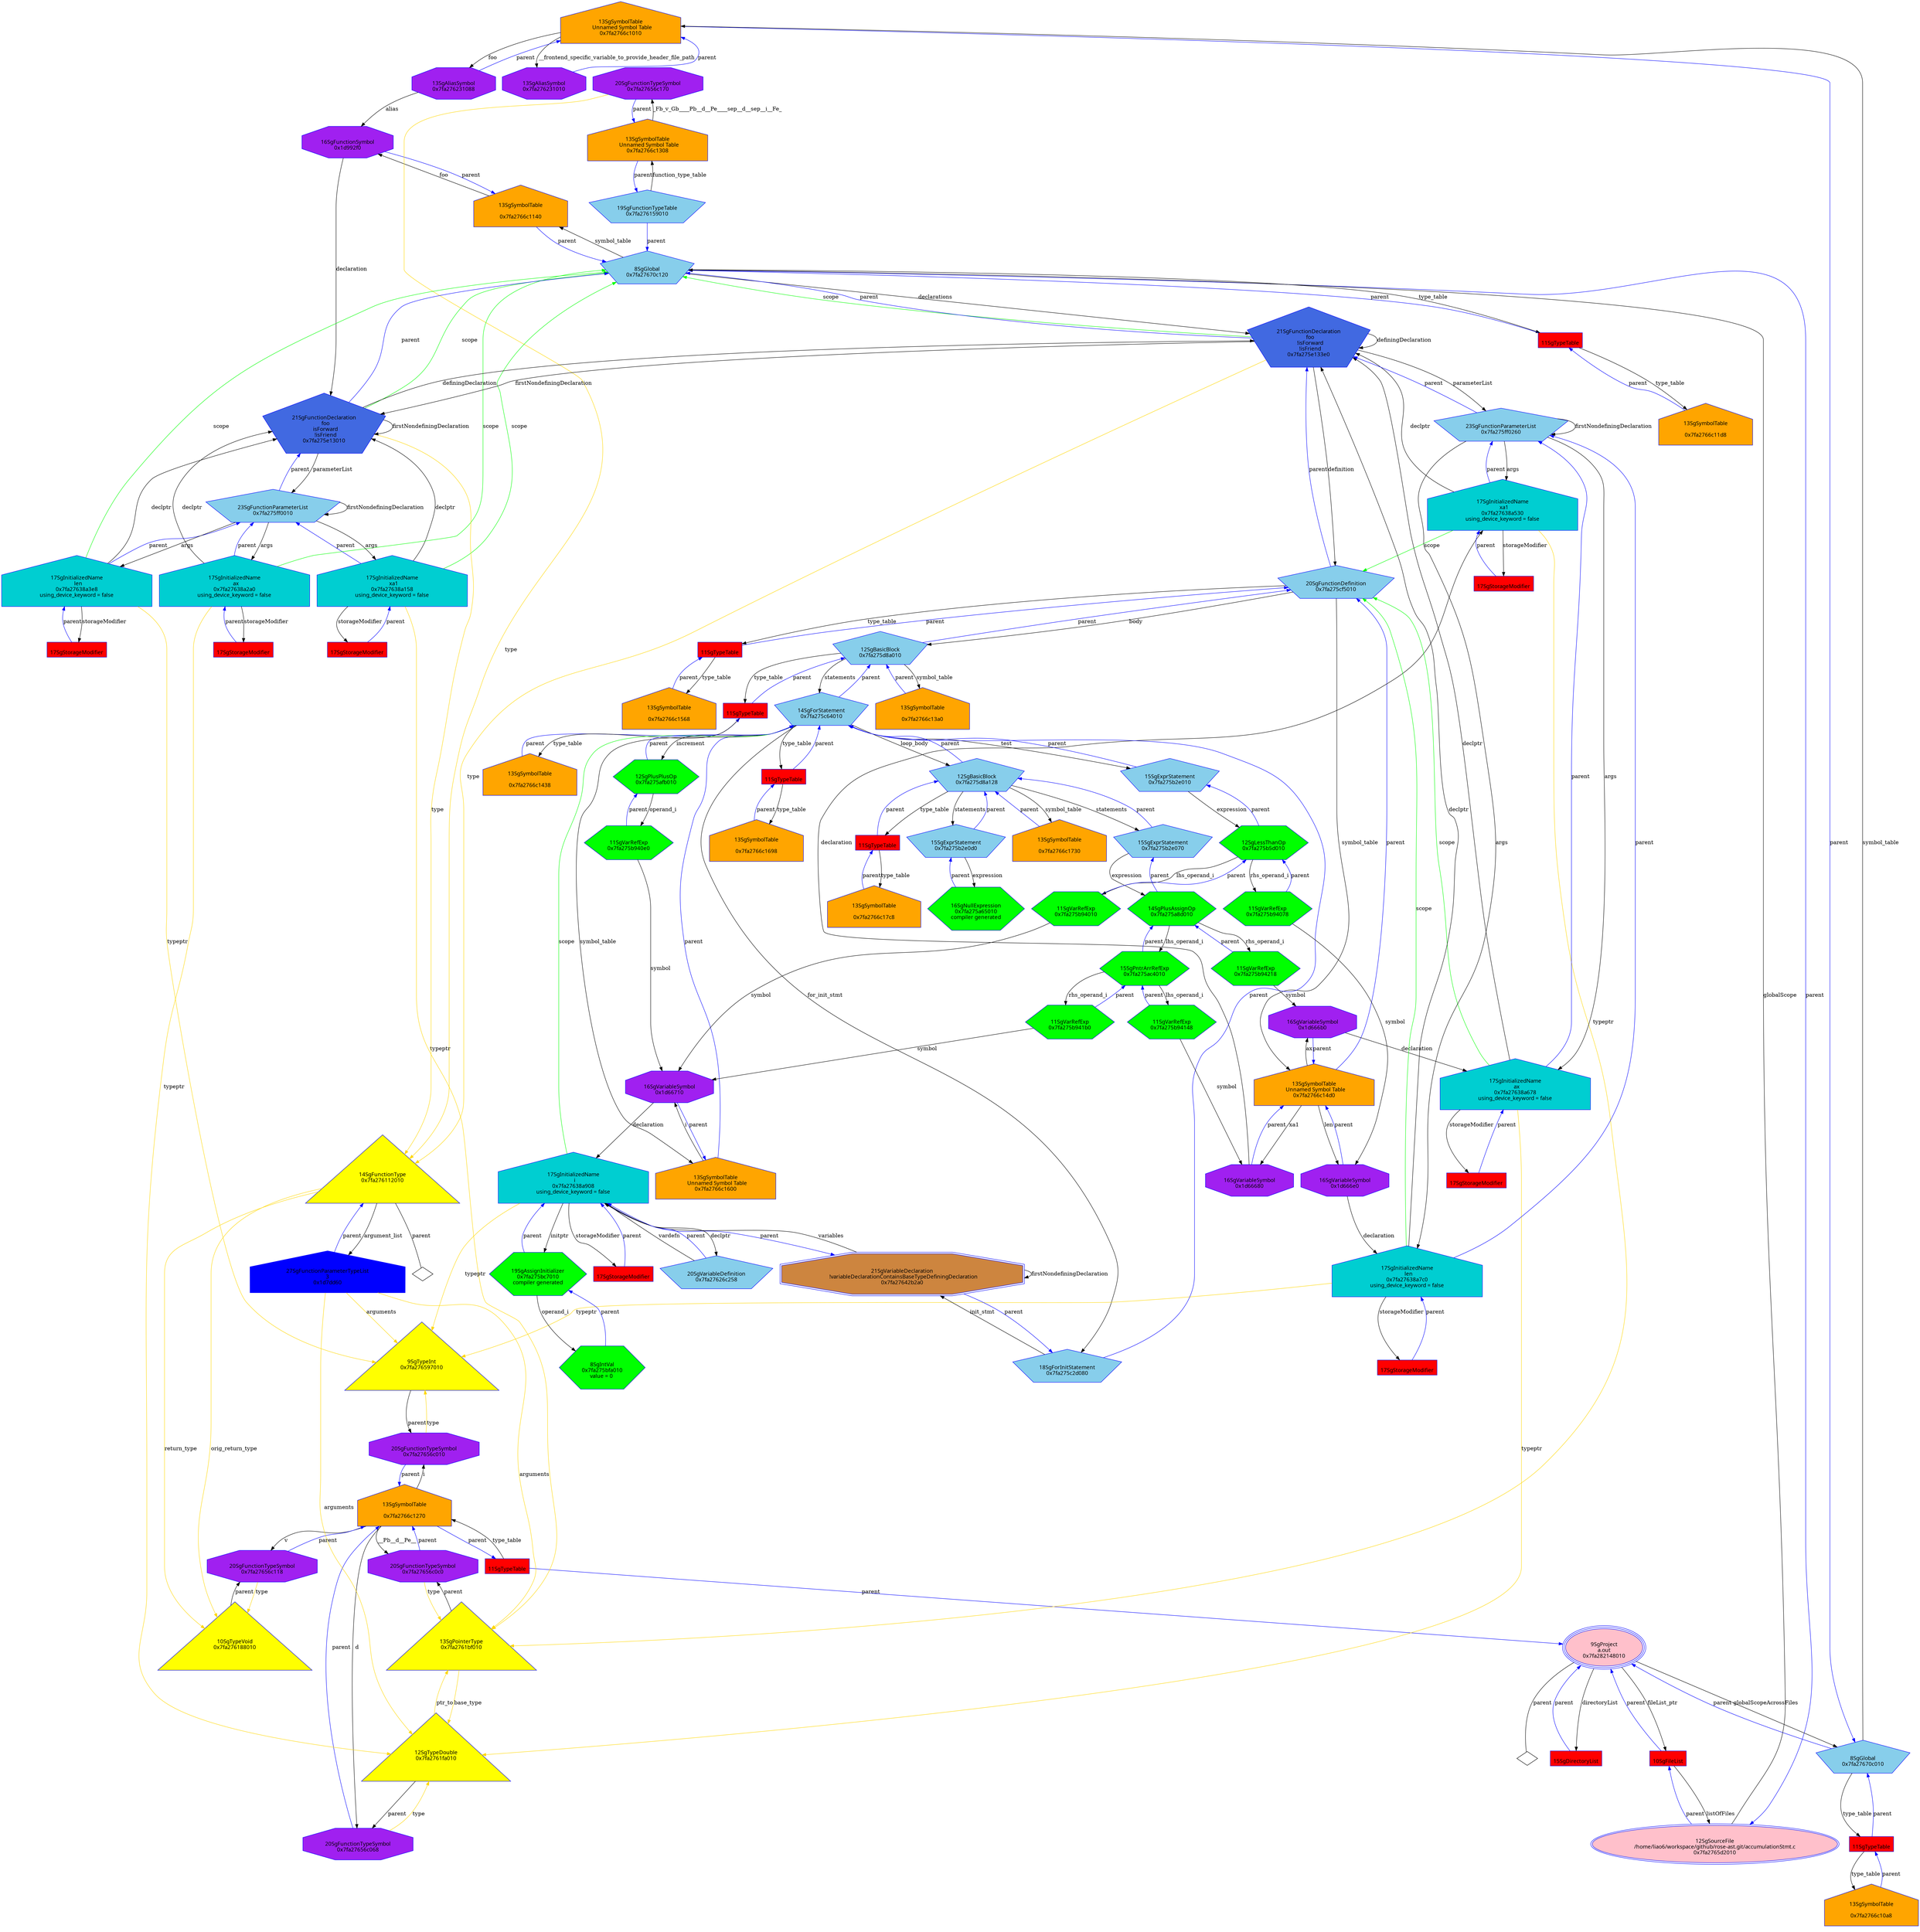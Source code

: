 digraph "GaccumulationStmt.c_WholeAST.dot" {
"0x7fa2766c1010"[label="\n13SgSymbolTable\n  Unnamed Symbol Table\n  0x7fa2766c1010  " shape=house,regular=0,URL="\N",tooltip="more info at \N",sides=5,peripheries=1,color="blue",fillcolor=orange,fontname="7x13bold",fontcolor=black,style=filled];
"0x7fa2766c1010" -> "0x7fa276231088"[label="foo" dir=forward ];
"0x7fa2766c1010" -> "0x7fa276231010"[label="__frontend_specific_variable_to_provide_header_file_path" dir=forward ];
"0x7fa2766c1010" -> "0x7fa27670c010"[label="parent" color="blue" dir=forward ];
"0x7fa2766c10a8"[label="\n13SgSymbolTable\n  \n  0x7fa2766c10a8  " shape=house,regular=0,URL="\N",tooltip="more info at \N",sides=5,peripheries=1,color="blue",fillcolor=orange,fontname="7x13bold",fontcolor=black,style=filled];
"0x7fa2766c10a8" -> "0x1cb88b0"[label="parent" color="blue" dir=forward ];
"0x7fa2766c1140"[label="\n13SgSymbolTable\n  \n  0x7fa2766c1140  " shape=house,regular=0,URL="\N",tooltip="more info at \N",sides=5,peripheries=1,color="blue",fillcolor=orange,fontname="7x13bold",fontcolor=black,style=filled];
"0x7fa2766c1140" -> "0x1d992f0"[label="foo" dir=forward ];
"0x7fa2766c1140" -> "0x7fa27670c120"[label="parent" color="blue" dir=forward ];
"0x7fa2766c11d8"[label="\n13SgSymbolTable\n  \n  0x7fa2766c11d8  " shape=house,regular=0,URL="\N",tooltip="more info at \N",sides=5,peripheries=1,color="blue",fillcolor=orange,fontname="7x13bold",fontcolor=black,style=filled];
"0x7fa2766c11d8" -> "0x1cb88d8"[label="parent" color="blue" dir=forward ];
"0x7fa2766c1270"[label="\n13SgSymbolTable\n  \n  0x7fa2766c1270  " shape=house,regular=0,URL="\N",tooltip="more info at \N",sides=5,peripheries=1,color="blue",fillcolor=orange,fontname="7x13bold",fontcolor=black,style=filled];
"0x7fa2766c1270" -> "0x7fa27656c118"[label="v" dir=forward ];
"0x7fa2766c1270" -> "0x7fa27656c0c0"[label="__Pb__d__Pe__" dir=forward ];
"0x7fa2766c1270" -> "0x7fa27656c068"[label="d" dir=forward ];
"0x7fa2766c1270" -> "0x7fa27656c010"[label="i" dir=forward ];
"0x7fa2766c1270" -> "0x1cb8900"[label="parent" color="blue" dir=forward ];
"0x7fa2766c1308"[label="\n13SgSymbolTable\n  Unnamed Symbol Table\n  0x7fa2766c1308  " shape=house,regular=0,URL="\N",tooltip="more info at \N",sides=5,peripheries=1,color="blue",fillcolor=orange,fontname="7x13bold",fontcolor=black,style=filled];
"0x7fa2766c1308" -> "0x7fa27656c170"[label="_Fb_v_Gb____Pb__d__Pe____sep__d__sep__i__Fe_" dir=forward ];
"0x7fa2766c1308" -> "0x7fa276159010"[label="parent" color="blue" dir=forward ];
"0x7fa2766c13a0"[label="\n13SgSymbolTable\n  \n  0x7fa2766c13a0  " shape=house,regular=0,URL="\N",tooltip="more info at \N",sides=5,peripheries=1,color="blue",fillcolor=orange,fontname="7x13bold",fontcolor=black,style=filled];
"0x7fa2766c13a0" -> "0x7fa275d8a010"[label="parent" color="blue" dir=forward ];
"0x7fa2766c1438"[label="\n13SgSymbolTable\n  \n  0x7fa2766c1438  " shape=house,regular=0,URL="\N",tooltip="more info at \N",sides=5,peripheries=1,color="blue",fillcolor=orange,fontname="7x13bold",fontcolor=black,style=filled];
"0x7fa2766c1438" -> "0x1cb8928"[label="parent" color="blue" dir=forward ];
"0x7fa2766c14d0"[label="\n13SgSymbolTable\n  Unnamed Symbol Table\n  0x7fa2766c14d0  " shape=house,regular=0,URL="\N",tooltip="more info at \N",sides=5,peripheries=1,color="blue",fillcolor=orange,fontname="7x13bold",fontcolor=black,style=filled];
"0x7fa2766c14d0" -> "0x1d666e0"[label="len" dir=forward ];
"0x7fa2766c14d0" -> "0x1d666b0"[label="ax" dir=forward ];
"0x7fa2766c14d0" -> "0x1d66680"[label="xa1" dir=forward ];
"0x7fa2766c14d0" -> "0x7fa275cf5010"[label="parent" color="blue" dir=forward ];
"0x7fa2766c1568"[label="\n13SgSymbolTable\n  \n  0x7fa2766c1568  " shape=house,regular=0,URL="\N",tooltip="more info at \N",sides=5,peripheries=1,color="blue",fillcolor=orange,fontname="7x13bold",fontcolor=black,style=filled];
"0x7fa2766c1568" -> "0x1cb8950"[label="parent" color="blue" dir=forward ];
"0x7fa2766c1600"[label="\n13SgSymbolTable\n  Unnamed Symbol Table\n  0x7fa2766c1600  " shape=house,regular=0,URL="\N",tooltip="more info at \N",sides=5,peripheries=1,color="blue",fillcolor=orange,fontname="7x13bold",fontcolor=black,style=filled];
"0x7fa2766c1600" -> "0x1d66710"[label="i" dir=forward ];
"0x7fa2766c1600" -> "0x7fa275c64010"[label="parent" color="blue" dir=forward ];
"0x7fa2766c1698"[label="\n13SgSymbolTable\n  \n  0x7fa2766c1698  " shape=house,regular=0,URL="\N",tooltip="more info at \N",sides=5,peripheries=1,color="blue",fillcolor=orange,fontname="7x13bold",fontcolor=black,style=filled];
"0x7fa2766c1698" -> "0x1cb8978"[label="parent" color="blue" dir=forward ];
"0x7fa2766c1730"[label="\n13SgSymbolTable\n  \n  0x7fa2766c1730  " shape=house,regular=0,URL="\N",tooltip="more info at \N",sides=5,peripheries=1,color="blue",fillcolor=orange,fontname="7x13bold",fontcolor=black,style=filled];
"0x7fa2766c1730" -> "0x7fa275d8a128"[label="parent" color="blue" dir=forward ];
"0x7fa2766c17c8"[label="\n13SgSymbolTable\n  \n  0x7fa2766c17c8  " shape=house,regular=0,URL="\N",tooltip="more info at \N",sides=5,peripheries=1,color="blue",fillcolor=orange,fontname="7x13bold",fontcolor=black,style=filled];
"0x7fa2766c17c8" -> "0x1cb89a0"[label="parent" color="blue" dir=forward ];
"0x1d52de8"[label="\n17SgStorageModifier" shape=polygon,regular=0,URL="\N",tooltip="more info at \N",sides=4,peripheries=1,color="blue",fillcolor=red,fontname="7x13bold",fontcolor=black,style=filled];
"0x1d52de8" -> "0x7fa27638a158"[label="parent" color="blue" dir=forward ];
"0x1d52e10"[label="\n17SgStorageModifier" shape=polygon,regular=0,URL="\N",tooltip="more info at \N",sides=4,peripheries=1,color="blue",fillcolor=red,fontname="7x13bold",fontcolor=black,style=filled];
"0x1d52e10" -> "0x7fa27638a2a0"[label="parent" color="blue" dir=forward ];
"0x1d52e38"[label="\n17SgStorageModifier" shape=polygon,regular=0,URL="\N",tooltip="more info at \N",sides=4,peripheries=1,color="blue",fillcolor=red,fontname="7x13bold",fontcolor=black,style=filled];
"0x1d52e38" -> "0x7fa27638a3e8"[label="parent" color="blue" dir=forward ];
"0x1d52e60"[label="\n17SgStorageModifier" shape=polygon,regular=0,URL="\N",tooltip="more info at \N",sides=4,peripheries=1,color="blue",fillcolor=red,fontname="7x13bold",fontcolor=black,style=filled];
"0x1d52e60" -> "0x7fa27638a530"[label="parent" color="blue" dir=forward ];
"0x1d52e88"[label="\n17SgStorageModifier" shape=polygon,regular=0,URL="\N",tooltip="more info at \N",sides=4,peripheries=1,color="blue",fillcolor=red,fontname="7x13bold",fontcolor=black,style=filled];
"0x1d52e88" -> "0x7fa27638a678"[label="parent" color="blue" dir=forward ];
"0x1d52eb0"[label="\n17SgStorageModifier" shape=polygon,regular=0,URL="\N",tooltip="more info at \N",sides=4,peripheries=1,color="blue",fillcolor=red,fontname="7x13bold",fontcolor=black,style=filled];
"0x1d52eb0" -> "0x7fa27638a7c0"[label="parent" color="blue" dir=forward ];
"0x1d52ed8"[label="\n17SgStorageModifier" shape=polygon,regular=0,URL="\N",tooltip="more info at \N",sides=4,peripheries=1,color="blue",fillcolor=red,fontname="7x13bold",fontcolor=black,style=filled];
"0x1d52ed8" -> "0x7fa27638a908"[label="parent" color="blue" dir=forward ];
"0x7fa2765d2010"[label="\n12SgSourceFile\n  /home/liao6/workspace/github/rose-ast.git/accumulationStmt.c  \n  0x7fa2765d2010  " shape=ellipse,regular=0,URL="\N",tooltip="more info at \N",sides=5,peripheries=2,color="blue",fillcolor=pink,fontname="7x13bold",fontcolor=black,style=filled];
"0x7fa2765d2010" -> "0x7fa27670c120"[label="globalScope" dir=forward ];
"0x7fa2765d2010" -> "0x1c7df10"[label="parent" color="blue" dir=forward ];
"0x1c7df10"[label="\n10SgFileList" shape=polygon,regular=0,URL="\N",tooltip="more info at \N",sides=4,peripheries=1,color="blue",fillcolor=red,fontname="7x13bold",fontcolor=black,style=filled];
"0x1c7df10" -> "0x7fa2765d2010"[label="listOfFiles" dir=forward ];
"0x1c7df10" -> "0x7fa282148010"[label="parent" color="blue" dir=forward ];
"0x1c9d320"[label="\n15SgDirectoryList" shape=polygon,regular=0,URL="\N",tooltip="more info at \N",sides=4,peripheries=1,color="blue",fillcolor=red,fontname="7x13bold",fontcolor=black,style=filled];
"0x1c9d320" -> "0x7fa282148010"[label="parent" color="blue" dir=forward ];
"0x7fa282148010"[label="\n9SgProject\n  a.out  \n  0x7fa282148010  " shape=ellipse,regular=0,URL="\N",tooltip="more info at \N",sides=5,peripheries=3,color="blue",fillcolor=pink,fontname="7x13bold",fontcolor=black,style=filled];
"0x7fa282148010" -> "0x1c7df10"[label="fileList_ptr" dir=forward ];
"0x7fa282148010" -> "0x1c9d320"[label="directoryList" dir=forward ];
"0x7fa282148010" -> "0x7fa27670c010"[label="globalScopeAcrossFiles" dir=forward ];
"0x7fa282148010" -> "0x7fa282148010__parent__null"[label="parent" dir=none ];
"0x7fa282148010__parent__null"[label="" shape=diamond ];
"0x1d7dd60"[label="\n27SgFunctionParameterTypeList\n  3  \n  0x1d7dd60  " shape=house,regular=0,URL="\N",tooltip="more info at \N",sides=5,peripheries=1,color="blue",fillcolor=blue,fontname="7x13bold",fontcolor=black,style=filled];
"0x1d7dd60" -> "0x7fa2761bf010"[label="arguments" color="gold1" dir=forward ];
"0x1d7dd60" -> "0x7fa2761fa010"[label="arguments" color="gold1" dir=forward ];
"0x1d7dd60" -> "0x7fa276597010"[label="arguments" color="gold1" dir=forward ];
"0x1d7dd60" -> "0x7fa276112010"[label="parent" color="blue" dir=forward ];
"0x1cb88b0"[label="\n11SgTypeTable" shape=polygon,regular=0,URL="\N",tooltip="more info at \N",sides=4,peripheries=1,color="blue",fillcolor=red,fontname="7x13bold",fontcolor=black,style=filled];
"0x1cb88b0" -> "0x7fa2766c10a8"[label="type_table" dir=forward ];
"0x1cb88b0" -> "0x7fa27670c010"[label="parent" color="blue" dir=forward ];
"0x1cb88d8"[label="\n11SgTypeTable" shape=polygon,regular=0,URL="\N",tooltip="more info at \N",sides=4,peripheries=1,color="blue",fillcolor=red,fontname="7x13bold",fontcolor=black,style=filled];
"0x1cb88d8" -> "0x7fa2766c11d8"[label="type_table" dir=forward ];
"0x1cb88d8" -> "0x7fa27670c120"[label="parent" color="blue" dir=forward ];
"0x1cb8900"[label="\n11SgTypeTable" shape=polygon,regular=0,URL="\N",tooltip="more info at \N",sides=4,peripheries=1,color="blue",fillcolor=red,fontname="7x13bold",fontcolor=black,style=filled];
"0x1cb8900" -> "0x7fa2766c1270"[label="type_table" dir=forward ];
"0x1cb8900" -> "0x7fa282148010"[label="parent" color="blue" dir=forward ];
"0x1cb8928"[label="\n11SgTypeTable" shape=polygon,regular=0,URL="\N",tooltip="more info at \N",sides=4,peripheries=1,color="blue",fillcolor=red,fontname="7x13bold",fontcolor=black,style=filled];
"0x1cb8928" -> "0x7fa2766c1438"[label="type_table" dir=forward ];
"0x1cb8928" -> "0x7fa275d8a010"[label="parent" color="blue" dir=forward ];
"0x1cb8950"[label="\n11SgTypeTable" shape=polygon,regular=0,URL="\N",tooltip="more info at \N",sides=4,peripheries=1,color="blue",fillcolor=red,fontname="7x13bold",fontcolor=black,style=filled];
"0x1cb8950" -> "0x7fa2766c1568"[label="type_table" dir=forward ];
"0x1cb8950" -> "0x7fa275cf5010"[label="parent" color="blue" dir=forward ];
"0x1cb8978"[label="\n11SgTypeTable" shape=polygon,regular=0,URL="\N",tooltip="more info at \N",sides=4,peripheries=1,color="blue",fillcolor=red,fontname="7x13bold",fontcolor=black,style=filled];
"0x1cb8978" -> "0x7fa2766c1698"[label="type_table" dir=forward ];
"0x1cb8978" -> "0x7fa275c64010"[label="parent" color="blue" dir=forward ];
"0x1cb89a0"[label="\n11SgTypeTable" shape=polygon,regular=0,URL="\N",tooltip="more info at \N",sides=4,peripheries=1,color="blue",fillcolor=red,fontname="7x13bold",fontcolor=black,style=filled];
"0x1cb89a0" -> "0x7fa2766c17c8"[label="type_table" dir=forward ];
"0x1cb89a0" -> "0x7fa275d8a128"[label="parent" color="blue" dir=forward ];
"0x7fa276597010"[label="\n9SgTypeInt\n  0x7fa276597010  \n   \n   " shape=polygon,regular=0,URL="\N",tooltip="more info at \N",sides=3,peripheries=1,color="blue",fillcolor=yellow,fontname="7x13bold",fontcolor=black,style=filled];
"0x7fa276597010" -> "0x7fa27656c010"[label="parent" dir=forward ];
"0x7fa276188010"[label="\n10SgTypeVoid\n  0x7fa276188010  \n   \n   " shape=polygon,regular=0,URL="\N",tooltip="more info at \N",sides=3,peripheries=1,color="blue",fillcolor=yellow,fontname="7x13bold",fontcolor=black,style=filled];
"0x7fa276188010" -> "0x7fa27656c118"[label="parent" dir=forward ];
"0x7fa2761fa010"[label="\n12SgTypeDouble\n  0x7fa2761fa010  \n   \n   " shape=polygon,regular=0,URL="\N",tooltip="more info at \N",sides=3,peripheries=1,color="blue",fillcolor=yellow,fontname="7x13bold",fontcolor=black,style=filled];
"0x7fa2761fa010" -> "0x7fa2761bf010"[label="ptr_to" color="gold1" dir=forward ];
"0x7fa2761fa010" -> "0x7fa27656c068"[label="parent" dir=forward ];
"0x7fa276112010"[label="\n14SgFunctionType\n  0x7fa276112010  \n   \n   " shape=polygon,regular=0,URL="\N",tooltip="more info at \N",sides=3,peripheries=1,color="blue",fillcolor=yellow,fontname="7x13bold",fontcolor=black,style=filled];
"0x7fa276112010" -> "0x7fa276188010"[label="return_type" color="gold1" dir=forward ];
"0x7fa276112010" -> "0x7fa276188010"[label="orig_return_type" color="gold1" dir=forward ];
"0x7fa276112010" -> "0x1d7dd60"[label="argument_list" dir=forward ];
"0x7fa276112010" -> "0x7fa276112010__parent__null"[label="parent" dir=none ];
"0x7fa276112010__parent__null"[label="" shape=diamond ];
"0x7fa2761bf010"[label="\n13SgPointerType\n  0x7fa2761bf010  \n   \n   " shape=polygon,regular=0,URL="\N",tooltip="more info at \N",sides=3,peripheries=1,color="blue",fillcolor=yellow,fontname="7x13bold",fontcolor=black,style=filled];
"0x7fa2761bf010" -> "0x7fa2761fa010"[label="base_type" color="gold1" dir=forward ];
"0x7fa2761bf010" -> "0x7fa27656c0c0"[label="parent" dir=forward ];
"0x7fa275c64010"[label="\n14SgForStatement\n  0x7fa275c64010  " shape=polygon,regular=0,URL="\N",tooltip="more info at \N",sides=5,peripheries=1,color="blue",fillcolor=skyblue,fontname="7x13bold",fontcolor=black,style=filled];
"0x7fa275c64010" -> "0x7fa275c2d080"[label="for_init_stmt" dir=forward ];
"0x7fa275c64010" -> "0x7fa275b2e010"[label="test" dir=forward ];
"0x7fa275c64010" -> "0x7fa275afb010"[label="increment" dir=forward ];
"0x7fa275c64010" -> "0x7fa275d8a128"[label="loop_body" dir=forward ];
"0x7fa275c64010" -> "0x7fa2766c1600"[label="symbol_table" dir=forward ];
"0x7fa275c64010" -> "0x1cb8978"[label="type_table" dir=forward ];
"0x7fa275c64010" -> "0x7fa275d8a010"[label="parent" color="blue" dir=forward ];
"0x7fa275c2d080"[label="\n18SgForInitStatement\n  0x7fa275c2d080  " shape=polygon,regular=0,URL="\N",tooltip="more info at \N",sides=5,peripheries=1,color="blue",fillcolor=skyblue,fontname="7x13bold",fontcolor=black,style=filled];
"0x7fa275c2d080" -> "0x7fa27642b2a0"[label="init_stmt" dir=forward ];
"0x7fa275c2d080" -> "0x7fa275c64010"[label="parent" color="blue" dir=forward ];
"0x7fa275ff0010"[label="\n23SgFunctionParameterList\n  0x7fa275ff0010  " shape=polygon,regular=0,URL="\N",tooltip="more info at \N",sides=5,peripheries=1,color="blue",fillcolor=skyblue,fontname="7x13bold",fontcolor=black,style=filled];
"0x7fa275ff0010" -> "0x7fa27638a158"[label="args" dir=forward ];
"0x7fa275ff0010" -> "0x7fa27638a2a0"[label="args" dir=forward ];
"0x7fa275ff0010" -> "0x7fa27638a3e8"[label="args" dir=forward ];
"0x7fa275ff0010" -> "0x7fa275ff0010"[label="firstNondefiningDeclaration" dir=forward ];
"0x7fa275ff0010" -> "0x7fa275e13010"[label="parent" color="blue" dir=forward ];
"0x7fa275ff0260"[label="\n23SgFunctionParameterList\n  0x7fa275ff0260  " shape=polygon,regular=0,URL="\N",tooltip="more info at \N",sides=5,peripheries=1,color="blue",fillcolor=skyblue,fontname="7x13bold",fontcolor=black,style=filled];
"0x7fa275ff0260" -> "0x7fa27638a530"[label="args" dir=forward ];
"0x7fa275ff0260" -> "0x7fa27638a678"[label="args" dir=forward ];
"0x7fa275ff0260" -> "0x7fa27638a7c0"[label="args" dir=forward ];
"0x7fa275ff0260" -> "0x7fa275ff0260"[label="firstNondefiningDeclaration" dir=forward ];
"0x7fa275ff0260" -> "0x7fa275e133e0"[label="parent" color="blue" dir=forward ];
"0x7fa275d8a010"[label="\n12SgBasicBlock\n  0x7fa275d8a010  " shape=polygon,regular=0,URL="\N",tooltip="more info at \N",sides=5,peripheries=1,color="blue",fillcolor=skyblue,fontname="7x13bold",fontcolor=black,style=filled];
"0x7fa275d8a010" -> "0x7fa275c64010"[label="statements" dir=forward ];
"0x7fa275d8a010" -> "0x7fa2766c13a0"[label="symbol_table" dir=forward ];
"0x7fa275d8a010" -> "0x1cb8928"[label="type_table" dir=forward ];
"0x7fa275d8a010" -> "0x7fa275cf5010"[label="parent" color="blue" dir=forward ];
"0x7fa275d8a128"[label="\n12SgBasicBlock\n  0x7fa275d8a128  " shape=polygon,regular=0,URL="\N",tooltip="more info at \N",sides=5,peripheries=1,color="blue",fillcolor=skyblue,fontname="7x13bold",fontcolor=black,style=filled];
"0x7fa275d8a128" -> "0x7fa275b2e070"[label="statements" dir=forward ];
"0x7fa275d8a128" -> "0x7fa275b2e0d0"[label="statements" dir=forward ];
"0x7fa275d8a128" -> "0x7fa2766c1730"[label="symbol_table" dir=forward ];
"0x7fa275d8a128" -> "0x1cb89a0"[label="type_table" dir=forward ];
"0x7fa275d8a128" -> "0x7fa275c64010"[label="parent" color="blue" dir=forward ];
"0x7fa27670c010"[label="\n8SgGlobal\n  0x7fa27670c010  " shape=polygon,regular=0,URL="\N",tooltip="more info at \N",sides=5,peripheries=1,color="blue",fillcolor=skyblue,fontname="7x13bold",fontcolor=black,style=filled];
"0x7fa27670c010" -> "0x7fa2766c1010"[label="symbol_table" dir=forward ];
"0x7fa27670c010" -> "0x1cb88b0"[label="type_table" dir=forward ];
"0x7fa27670c010" -> "0x7fa282148010"[label="parent" color="blue" dir=forward ];
"0x7fa27670c120"[label="\n8SgGlobal\n  0x7fa27670c120  " shape=polygon,regular=0,URL="\N",tooltip="more info at \N",sides=5,peripheries=1,color="blue",fillcolor=skyblue,fontname="7x13bold",fontcolor=black,style=filled];
"0x7fa27670c120" -> "0x7fa275e133e0"[label="declarations" dir=forward ];
"0x7fa27670c120" -> "0x7fa2766c1140"[label="symbol_table" dir=forward ];
"0x7fa27670c120" -> "0x1cb88d8"[label="type_table" dir=forward ];
"0x7fa27670c120" -> "0x7fa2765d2010"[label="parent" color="blue" dir=forward ];
"0x7fa27626c258"[label="\n20SgVariableDefinition\n  0x7fa27626c258  " shape=polygon,regular=0,URL="\N",tooltip="more info at \N",sides=5,peripheries=1,color="blue",fillcolor=skyblue,fontname="7x13bold",fontcolor=black,style=filled];
"0x7fa27626c258" -> "0x7fa27638a908"[label="vardefn" dir=forward ];
"0x7fa27626c258" -> "0x7fa27638a908"[label="parent" color="blue" dir=forward ];
"0x7fa276159010"[label="\n19SgFunctionTypeTable\n  0x7fa276159010  " shape=polygon,regular=0,URL="\N",tooltip="more info at \N",sides=5,peripheries=1,color="blue",fillcolor=skyblue,fontname="7x13bold",fontcolor=black,style=filled];
"0x7fa276159010" -> "0x7fa2766c1308"[label="function_type_table" dir=forward ];
"0x7fa276159010" -> "0x7fa27670c120"[label="parent" color="blue" dir=forward ];
"0x7fa275b2e010"[label="\n15SgExprStatement\n  0x7fa275b2e010  " shape=polygon,regular=0,URL="\N",tooltip="more info at \N",sides=5,peripheries=1,color="blue",fillcolor=skyblue,fontname="7x13bold",fontcolor=black,style=filled];
"0x7fa275b2e010" -> "0x7fa275b5d010"[label="expression" dir=forward ];
"0x7fa275b2e010" -> "0x7fa275c64010"[label="parent" color="blue" dir=forward ];
"0x7fa275b2e070"[label="\n15SgExprStatement\n  0x7fa275b2e070  " shape=polygon,regular=0,URL="\N",tooltip="more info at \N",sides=5,peripheries=1,color="blue",fillcolor=skyblue,fontname="7x13bold",fontcolor=black,style=filled];
"0x7fa275b2e070" -> "0x7fa275a8d010"[label="expression" dir=forward ];
"0x7fa275b2e070" -> "0x7fa275d8a128"[label="parent" color="blue" dir=forward ];
"0x7fa275b2e0d0"[label="\n15SgExprStatement\n  0x7fa275b2e0d0  " shape=polygon,regular=0,URL="\N",tooltip="more info at \N",sides=5,peripheries=1,color="blue",fillcolor=skyblue,fontname="7x13bold",fontcolor=black,style=filled];
"0x7fa275b2e0d0" -> "0x7fa275a65010"[label="expression" dir=forward ];
"0x7fa275b2e0d0" -> "0x7fa275d8a128"[label="parent" color="blue" dir=forward ];
"0x7fa27642b2a0"[label="\n21SgVariableDeclaration\n  !variableDeclarationContainsBaseTypeDefiningDeclaration\n  0x7fa27642b2a0  " shape=polygon,regular=0,URL="\N",tooltip="more info at \N",sides=8,peripheries=2,color="blue",fillcolor=peru,fontname="7x13bold",fontcolor=black,style=filled];
"0x7fa27642b2a0" -> "0x7fa27638a908"[label="variables" dir=forward ];
"0x7fa27642b2a0" -> "0x7fa27642b2a0"[label="firstNondefiningDeclaration" dir=forward ];
"0x7fa27642b2a0" -> "0x7fa275c2d080"[label="parent" color="blue" dir=forward ];
"0x7fa275cf5010"[label="\n20SgFunctionDefinition\n  0x7fa275cf5010  " shape=polygon,regular=0,URL="\N",tooltip="more info at \N",sides=5,peripheries=1,color="blue",fillcolor=skyblue,fontname="7x13bold",fontcolor=black,style=filled];
"0x7fa275cf5010" -> "0x7fa275d8a010"[label="body" dir=forward ];
"0x7fa275cf5010" -> "0x7fa2766c14d0"[label="symbol_table" dir=forward ];
"0x7fa275cf5010" -> "0x1cb8950"[label="type_table" dir=forward ];
"0x7fa275cf5010" -> "0x7fa275e133e0"[label="parent" color="blue" dir=forward ];
"0x7fa275e13010"[label="\n21SgFunctionDeclaration\n  foo\n  isForward\n  !isFriend\n  0x7fa275e13010  " shape=polygon,regular=0,URL="\N",tooltip="more info at \N",sides=5,peripheries=1,color="blue",fillcolor=royalblue,fontname="7x13bold",fontcolor=black,style=filled];
"0x7fa275e13010" -> "0x7fa275ff0010"[label="parameterList" dir=forward ];
"0x7fa275e13010" -> "0x7fa276112010"[label="type" color="gold1" dir=forward ];
"0x7fa275e13010" -> "0x7fa27670c120"[label="scope" color="green" dir=forward ];
"0x7fa275e13010" -> "0x7fa275e133e0"[label="definingDeclaration" dir=forward ];
"0x7fa275e13010" -> "0x7fa275e13010"[label="firstNondefiningDeclaration" dir=forward ];
"0x7fa275e13010" -> "0x7fa27670c120"[label="parent" color="blue" dir=forward ];
"0x7fa275e133e0"[label="\n21SgFunctionDeclaration\n  foo\n  !isForward\n  !isFriend\n  0x7fa275e133e0  " shape=polygon,regular=0,URL="\N",tooltip="more info at \N",sides=5,peripheries=1,color="blue",fillcolor=royalblue,fontname="7x13bold",fontcolor=black,style=filled];
"0x7fa275e133e0" -> "0x7fa275ff0260"[label="parameterList" dir=forward ];
"0x7fa275e133e0" -> "0x7fa276112010"[label="type" color="gold1" dir=forward ];
"0x7fa275e133e0" -> "0x7fa275cf5010"[label="definition" dir=forward ];
"0x7fa275e133e0" -> "0x7fa27670c120"[label="scope" color="green" dir=forward ];
"0x7fa275e133e0" -> "0x7fa275e133e0"[label="definingDeclaration" dir=forward ];
"0x7fa275e133e0" -> "0x7fa275e13010"[label="firstNondefiningDeclaration" dir=forward ];
"0x7fa275e133e0" -> "0x7fa27670c120"[label="parent" color="blue" dir=forward ];
"0x7fa275b94010"[label="\n11SgVarRefExp\n  0x7fa275b94010  " shape=polygon,regular=0,URL="\N",tooltip="more info at \N",sides=6,peripheries=1,color="blue",fillcolor=green,fontname="7x13bold",fontcolor=black,style=filled];
"0x7fa275b94010" -> "0x1d66710"[label="symbol" dir=forward ];
"0x7fa275b94010" -> "0x7fa275b5d010"[label="parent" color="blue" dir=forward ];
"0x7fa275b94078"[label="\n11SgVarRefExp\n  0x7fa275b94078  " shape=polygon,regular=0,URL="\N",tooltip="more info at \N",sides=6,peripheries=1,color="blue",fillcolor=green,fontname="7x13bold",fontcolor=black,style=filled];
"0x7fa275b94078" -> "0x1d666e0"[label="symbol" dir=forward ];
"0x7fa275b94078" -> "0x7fa275b5d010"[label="parent" color="blue" dir=forward ];
"0x7fa275b940e0"[label="\n11SgVarRefExp\n  0x7fa275b940e0  " shape=polygon,regular=0,URL="\N",tooltip="more info at \N",sides=6,peripheries=1,color="blue",fillcolor=green,fontname="7x13bold",fontcolor=black,style=filled];
"0x7fa275b940e0" -> "0x1d66710"[label="symbol" dir=forward ];
"0x7fa275b940e0" -> "0x7fa275afb010"[label="parent" color="blue" dir=forward ];
"0x7fa275b94148"[label="\n11SgVarRefExp\n  0x7fa275b94148  " shape=polygon,regular=0,URL="\N",tooltip="more info at \N",sides=6,peripheries=1,color="blue",fillcolor=green,fontname="7x13bold",fontcolor=black,style=filled];
"0x7fa275b94148" -> "0x1d66680"[label="symbol" dir=forward ];
"0x7fa275b94148" -> "0x7fa275ac4010"[label="parent" color="blue" dir=forward ];
"0x7fa275b941b0"[label="\n11SgVarRefExp\n  0x7fa275b941b0  " shape=polygon,regular=0,URL="\N",tooltip="more info at \N",sides=6,peripheries=1,color="blue",fillcolor=green,fontname="7x13bold",fontcolor=black,style=filled];
"0x7fa275b941b0" -> "0x1d66710"[label="symbol" dir=forward ];
"0x7fa275b941b0" -> "0x7fa275ac4010"[label="parent" color="blue" dir=forward ];
"0x7fa275b94218"[label="\n11SgVarRefExp\n  0x7fa275b94218  " shape=polygon,regular=0,URL="\N",tooltip="more info at \N",sides=6,peripheries=1,color="blue",fillcolor=green,fontname="7x13bold",fontcolor=black,style=filled];
"0x7fa275b94218" -> "0x1d666b0"[label="symbol" dir=forward ];
"0x7fa275b94218" -> "0x7fa275a8d010"[label="parent" color="blue" dir=forward ];
"0x7fa275bc7010"[label="\n19SgAssignInitializer\n  0x7fa275bc7010  \n compiler generated " shape=polygon,regular=0,URL="\N",tooltip="more info at \N",sides=6,peripheries=1,color="blue",fillcolor=green,fontname="7x13bold",fontcolor=black,style=filled];
"0x7fa275bc7010" -> "0x7fa275bfa010"[label="operand_i" dir=forward ];
"0x7fa275bc7010" -> "0x7fa27638a908"[label="parent" color="blue" dir=forward ];
"0x7fa275afb010"[label="\n12SgPlusPlusOp\n  0x7fa275afb010  " shape=polygon,regular=0,URL="\N",tooltip="more info at \N",sides=6,peripheries=1,color="blue",fillcolor=green,fontname="7x13bold",fontcolor=black,style=filled];
"0x7fa275afb010" -> "0x7fa275b940e0"[label="operand_i" dir=forward ];
"0x7fa275afb010" -> "0x7fa275c64010"[label="parent" color="blue" dir=forward ];
"0x7fa275b5d010"[label="\n12SgLessThanOp\n  0x7fa275b5d010  " shape=polygon,regular=0,URL="\N",tooltip="more info at \N",sides=6,peripheries=1,color="blue",fillcolor=green,fontname="7x13bold",fontcolor=black,style=filled];
"0x7fa275b5d010" -> "0x7fa275b94010"[label="lhs_operand_i" dir=forward ];
"0x7fa275b5d010" -> "0x7fa275b94078"[label="rhs_operand_i" dir=forward ];
"0x7fa275b5d010" -> "0x7fa275b2e010"[label="parent" color="blue" dir=forward ];
"0x7fa275ac4010"[label="\n15SgPntrArrRefExp\n  0x7fa275ac4010  " shape=polygon,regular=0,URL="\N",tooltip="more info at \N",sides=6,peripheries=1,color="blue",fillcolor=green,fontname="7x13bold",fontcolor=black,style=filled];
"0x7fa275ac4010" -> "0x7fa275b94148"[label="lhs_operand_i" dir=forward ];
"0x7fa275ac4010" -> "0x7fa275b941b0"[label="rhs_operand_i" dir=forward ];
"0x7fa275ac4010" -> "0x7fa275a8d010"[label="parent" color="blue" dir=forward ];
"0x7fa275a8d010"[label="\n14SgPlusAssignOp\n  0x7fa275a8d010  " shape=polygon,regular=0,URL="\N",tooltip="more info at \N",sides=6,peripheries=1,color="blue",fillcolor=green,fontname="7x13bold",fontcolor=black,style=filled];
"0x7fa275a8d010" -> "0x7fa275ac4010"[label="lhs_operand_i" dir=forward ];
"0x7fa275a8d010" -> "0x7fa275b94218"[label="rhs_operand_i" dir=forward ];
"0x7fa275a8d010" -> "0x7fa275b2e070"[label="parent" color="blue" dir=forward ];
"0x7fa275bfa010"[label="\n8SgIntVal\n  0x7fa275bfa010  \n value = 0  " shape=polygon,regular=0,URL="\N",tooltip="more info at \N",sides=6,peripheries=1,color="blue",fillcolor=green,fontname="7x13bold",fontcolor=black,style=filled];
"0x7fa275bfa010" -> "0x7fa275bc7010"[label="parent" color="blue" dir=forward ];
"0x7fa275a65010"[label="\n16SgNullExpression\n  0x7fa275a65010  \n compiler generated " shape=polygon,regular=0,URL="\N",tooltip="more info at \N",sides=6,peripheries=1,color="blue",fillcolor=green,fontname="7x13bold",fontcolor=black,style=filled];
"0x7fa275a65010" -> "0x7fa275b2e0d0"[label="parent" color="blue" dir=forward ];
"0x1d66680"[label="\n16SgVariableSymbol\n  0x1d66680  " shape=polygon,regular=0,URL="\N",tooltip="more info at \N",sides=8,peripheries=1,color="blue",fillcolor=purple,fontname="7x13bold",fontcolor=black,style=filled];
"0x1d66680" -> "0x7fa27638a530"[label="declaration" dir=forward ];
"0x1d66680" -> "0x7fa2766c14d0"[label="parent" color="blue" dir=forward ];
"0x1d666b0"[label="\n16SgVariableSymbol\n  0x1d666b0  " shape=polygon,regular=0,URL="\N",tooltip="more info at \N",sides=8,peripheries=1,color="blue",fillcolor=purple,fontname="7x13bold",fontcolor=black,style=filled];
"0x1d666b0" -> "0x7fa27638a678"[label="declaration" dir=forward ];
"0x1d666b0" -> "0x7fa2766c14d0"[label="parent" color="blue" dir=forward ];
"0x1d666e0"[label="\n16SgVariableSymbol\n  0x1d666e0  " shape=polygon,regular=0,URL="\N",tooltip="more info at \N",sides=8,peripheries=1,color="blue",fillcolor=purple,fontname="7x13bold",fontcolor=black,style=filled];
"0x1d666e0" -> "0x7fa27638a7c0"[label="declaration" dir=forward ];
"0x1d666e0" -> "0x7fa2766c14d0"[label="parent" color="blue" dir=forward ];
"0x1d66710"[label="\n16SgVariableSymbol\n  0x1d66710  " shape=polygon,regular=0,URL="\N",tooltip="more info at \N",sides=8,peripheries=1,color="blue",fillcolor=purple,fontname="7x13bold",fontcolor=black,style=filled];
"0x1d66710" -> "0x7fa27638a908"[label="declaration" dir=forward ];
"0x1d66710" -> "0x7fa2766c1600"[label="parent" color="blue" dir=forward ];
"0x7fa27656c010"[label="\n20SgFunctionTypeSymbol\n  0x7fa27656c010  " shape=polygon,regular=0,URL="\N",tooltip="more info at \N",sides=8,peripheries=1,color="blue",fillcolor=purple,fontname="7x13bold",fontcolor=black,style=filled];
"0x7fa27656c010" -> "0x7fa276597010"[label="type" color="gold1" dir=forward ];
"0x7fa27656c010" -> "0x7fa2766c1270"[label="parent" color="blue" dir=forward ];
"0x7fa27656c068"[label="\n20SgFunctionTypeSymbol\n  0x7fa27656c068  " shape=polygon,regular=0,URL="\N",tooltip="more info at \N",sides=8,peripheries=1,color="blue",fillcolor=purple,fontname="7x13bold",fontcolor=black,style=filled];
"0x7fa27656c068" -> "0x7fa2761fa010"[label="type" color="gold1" dir=forward ];
"0x7fa27656c068" -> "0x7fa2766c1270"[label="parent" color="blue" dir=forward ];
"0x7fa27656c0c0"[label="\n20SgFunctionTypeSymbol\n  0x7fa27656c0c0  " shape=polygon,regular=0,URL="\N",tooltip="more info at \N",sides=8,peripheries=1,color="blue",fillcolor=purple,fontname="7x13bold",fontcolor=black,style=filled];
"0x7fa27656c0c0" -> "0x7fa2761bf010"[label="type" color="gold1" dir=forward ];
"0x7fa27656c0c0" -> "0x7fa2766c1270"[label="parent" color="blue" dir=forward ];
"0x7fa27656c118"[label="\n20SgFunctionTypeSymbol\n  0x7fa27656c118  " shape=polygon,regular=0,URL="\N",tooltip="more info at \N",sides=8,peripheries=1,color="blue",fillcolor=purple,fontname="7x13bold",fontcolor=black,style=filled];
"0x7fa27656c118" -> "0x7fa276188010"[label="type" color="gold1" dir=forward ];
"0x7fa27656c118" -> "0x7fa2766c1270"[label="parent" color="blue" dir=forward ];
"0x7fa27656c170"[label="\n20SgFunctionTypeSymbol\n  0x7fa27656c170  " shape=polygon,regular=0,URL="\N",tooltip="more info at \N",sides=8,peripheries=1,color="blue",fillcolor=purple,fontname="7x13bold",fontcolor=black,style=filled];
"0x7fa27656c170" -> "0x7fa276112010"[label="type" color="gold1" dir=forward ];
"0x7fa27656c170" -> "0x7fa2766c1308"[label="parent" color="blue" dir=forward ];
"0x1d992f0"[label="\n16SgFunctionSymbol\n  0x1d992f0  " shape=polygon,regular=0,URL="\N",tooltip="more info at \N",sides=8,peripheries=1,color="blue",fillcolor=purple,fontname="7x13bold",fontcolor=black,style=filled];
"0x1d992f0" -> "0x7fa275e13010"[label="declaration" dir=forward ];
"0x1d992f0" -> "0x7fa2766c1140"[label="parent" color="blue" dir=forward ];
"0x7fa276231010"[label="\n13SgAliasSymbol\n  0x7fa276231010  " shape=polygon,regular=0,URL="\N",tooltip="more info at \N",sides=8,peripheries=1,color="blue",fillcolor=purple,fontname="7x13bold",fontcolor=black,style=filled];
"0x7fa276231010" -> "0x7fa2766c1010"[label="parent" color="blue" dir=forward ];
"0x7fa276231088"[label="\n13SgAliasSymbol\n  0x7fa276231088  " shape=polygon,regular=0,URL="\N",tooltip="more info at \N",sides=8,peripheries=1,color="blue",fillcolor=purple,fontname="7x13bold",fontcolor=black,style=filled];
"0x7fa276231088" -> "0x1d992f0"[label="alias" dir=forward ];
"0x7fa276231088" -> "0x7fa2766c1010"[label="parent" color="blue" dir=forward ];
"0x7fa27638a158"[label="\n17SgInitializedName\n  xa1\n  0x7fa27638a158  \n  using_device_keyword = false  " shape=house,regular=0,URL="\N",tooltip="more info at \N",sides=5,peripheries=1,color="blue",fillcolor=darkturquoise,fontname="7x13bold",fontcolor=black,style=filled];
"0x7fa27638a158" -> "0x7fa2761bf010"[label="typeptr" color="gold1" dir=forward ];
"0x7fa27638a158" -> "0x7fa275e13010"[label="declptr" dir=forward ];
"0x7fa27638a158" -> "0x1d52de8"[label="storageModifier" dir=forward ];
"0x7fa27638a158" -> "0x7fa27670c120"[label="scope" color="green" dir=forward ];
"0x7fa27638a158" -> "0x7fa275ff0010"[label="parent" color="blue" dir=forward ];
"0x7fa27638a2a0"[label="\n17SgInitializedName\n  ax\n  0x7fa27638a2a0  \n  using_device_keyword = false  " shape=house,regular=0,URL="\N",tooltip="more info at \N",sides=5,peripheries=1,color="blue",fillcolor=darkturquoise,fontname="7x13bold",fontcolor=black,style=filled];
"0x7fa27638a2a0" -> "0x7fa2761fa010"[label="typeptr" color="gold1" dir=forward ];
"0x7fa27638a2a0" -> "0x7fa275e13010"[label="declptr" dir=forward ];
"0x7fa27638a2a0" -> "0x1d52e10"[label="storageModifier" dir=forward ];
"0x7fa27638a2a0" -> "0x7fa27670c120"[label="scope" color="green" dir=forward ];
"0x7fa27638a2a0" -> "0x7fa275ff0010"[label="parent" color="blue" dir=forward ];
"0x7fa27638a3e8"[label="\n17SgInitializedName\n  len\n  0x7fa27638a3e8  \n  using_device_keyword = false  " shape=house,regular=0,URL="\N",tooltip="more info at \N",sides=5,peripheries=1,color="blue",fillcolor=darkturquoise,fontname="7x13bold",fontcolor=black,style=filled];
"0x7fa27638a3e8" -> "0x7fa276597010"[label="typeptr" color="gold1" dir=forward ];
"0x7fa27638a3e8" -> "0x7fa275e13010"[label="declptr" dir=forward ];
"0x7fa27638a3e8" -> "0x1d52e38"[label="storageModifier" dir=forward ];
"0x7fa27638a3e8" -> "0x7fa27670c120"[label="scope" color="green" dir=forward ];
"0x7fa27638a3e8" -> "0x7fa275ff0010"[label="parent" color="blue" dir=forward ];
"0x7fa27638a530"[label="\n17SgInitializedName\n  xa1\n  0x7fa27638a530  \n  using_device_keyword = false  " shape=house,regular=0,URL="\N",tooltip="more info at \N",sides=5,peripheries=1,color="blue",fillcolor=darkturquoise,fontname="7x13bold",fontcolor=black,style=filled];
"0x7fa27638a530" -> "0x7fa2761bf010"[label="typeptr" color="gold1" dir=forward ];
"0x7fa27638a530" -> "0x7fa275e133e0"[label="declptr" dir=forward ];
"0x7fa27638a530" -> "0x1d52e60"[label="storageModifier" dir=forward ];
"0x7fa27638a530" -> "0x7fa275cf5010"[label="scope" color="green" dir=forward ];
"0x7fa27638a530" -> "0x7fa275ff0260"[label="parent" color="blue" dir=forward ];
"0x7fa27638a678"[label="\n17SgInitializedName\n  ax\n  0x7fa27638a678  \n  using_device_keyword = false  " shape=house,regular=0,URL="\N",tooltip="more info at \N",sides=5,peripheries=1,color="blue",fillcolor=darkturquoise,fontname="7x13bold",fontcolor=black,style=filled];
"0x7fa27638a678" -> "0x7fa2761fa010"[label="typeptr" color="gold1" dir=forward ];
"0x7fa27638a678" -> "0x7fa275e133e0"[label="declptr" dir=forward ];
"0x7fa27638a678" -> "0x1d52e88"[label="storageModifier" dir=forward ];
"0x7fa27638a678" -> "0x7fa275cf5010"[label="scope" color="green" dir=forward ];
"0x7fa27638a678" -> "0x7fa275ff0260"[label="parent" color="blue" dir=forward ];
"0x7fa27638a7c0"[label="\n17SgInitializedName\n  len\n  0x7fa27638a7c0  \n  using_device_keyword = false  " shape=house,regular=0,URL="\N",tooltip="more info at \N",sides=5,peripheries=1,color="blue",fillcolor=darkturquoise,fontname="7x13bold",fontcolor=black,style=filled];
"0x7fa27638a7c0" -> "0x7fa276597010"[label="typeptr" color="gold1" dir=forward ];
"0x7fa27638a7c0" -> "0x7fa275e133e0"[label="declptr" dir=forward ];
"0x7fa27638a7c0" -> "0x1d52eb0"[label="storageModifier" dir=forward ];
"0x7fa27638a7c0" -> "0x7fa275cf5010"[label="scope" color="green" dir=forward ];
"0x7fa27638a7c0" -> "0x7fa275ff0260"[label="parent" color="blue" dir=forward ];
"0x7fa27638a908"[label="\n17SgInitializedName\n  i\n  0x7fa27638a908  \n  using_device_keyword = false  " shape=house,regular=0,URL="\N",tooltip="more info at \N",sides=5,peripheries=1,color="blue",fillcolor=darkturquoise,fontname="7x13bold",fontcolor=black,style=filled];
"0x7fa27638a908" -> "0x7fa276597010"[label="typeptr" color="gold1" dir=forward ];
"0x7fa27638a908" -> "0x7fa275bc7010"[label="initptr" dir=forward ];
"0x7fa27638a908" -> "0x7fa27626c258"[label="declptr" dir=forward ];
"0x7fa27638a908" -> "0x1d52ed8"[label="storageModifier" dir=forward ];
"0x7fa27638a908" -> "0x7fa275c64010"[label="scope" color="green" dir=forward ];
"0x7fa27638a908" -> "0x7fa27642b2a0"[label="parent" color="blue" dir=forward ];
}
